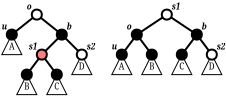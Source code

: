 <?xml version="1.0"?>
<diagram xmlns:dia="http://www.lysator.liu.se/~alla/dia/">
  <diagramdata>
    <attribute name="background">
      <color val="#ffffff"/>
    </attribute>
    <attribute name="paper">
      <composite type="paper">
        <attribute name="name">
          <string>#A4#</string>
        </attribute>
        <attribute name="tmargin">
          <real val="2.82"/>
        </attribute>
        <attribute name="bmargin">
          <real val="2.82"/>
        </attribute>
        <attribute name="lmargin">
          <real val="2.82"/>
        </attribute>
        <attribute name="rmargin">
          <real val="2.82"/>
        </attribute>
        <attribute name="is_portrait">
          <boolean val="true"/>
        </attribute>
        <attribute name="scaling">
          <real val="1"/>
        </attribute>
        <attribute name="fitto">
          <boolean val="false"/>
        </attribute>
      </composite>
    </attribute>
    <attribute name="grid">
      <composite type="grid">
        <attribute name="width_x">
          <real val="0.25"/>
        </attribute>
        <attribute name="width_y">
          <real val="0.25"/>
        </attribute>
        <attribute name="visible_x">
          <int val="2"/>
        </attribute>
        <attribute name="visible_y">
          <int val="2"/>
        </attribute>
      </composite>
    </attribute>
    <attribute name="guides">
      <composite type="guides">
        <attribute name="hguides"/>
        <attribute name="vguides"/>
      </composite>
    </attribute>
  </diagramdata>
  <layer name="Background" visible="true">
    <object type="Standard - Line" version="0" id="O0">
      <attribute name="obj_pos">
        <point val="2.5,3.75"/>
      </attribute>
      <attribute name="obj_bb">
        <rectangle val="1.7,3.7;2.55,4.8"/>
      </attribute>
      <attribute name="conn_endpoints">
        <point val="2.5,3.75"/>
        <point val="1.75,4.75"/>
      </attribute>
      <attribute name="numcp">
        <int val="1"/>
      </attribute>
      <connections>
        <connection handle="1" to="O31" connection="0"/>
      </connections>
    </object>
    <object type="Standard - Line" version="0" id="O1">
      <attribute name="obj_pos">
        <point val="2.25,1.75"/>
      </attribute>
      <attribute name="obj_bb">
        <rectangle val="0.95,1.7;2.3,2.8"/>
      </attribute>
      <attribute name="conn_endpoints">
        <point val="2.25,1.75"/>
        <point val="1,2.75"/>
      </attribute>
      <attribute name="numcp">
        <int val="1"/>
      </attribute>
      <connections>
        <connection handle="1" to="O2" connection="0"/>
      </connections>
    </object>
    <object type="Standard - Polygon" version="0" id="O2">
      <attribute name="obj_pos">
        <point val="1,2.75"/>
      </attribute>
      <attribute name="obj_bb">
        <rectangle val="0.475,2.725;1.525,3.775"/>
      </attribute>
      <attribute name="poly_points">
        <point val="1,2.75"/>
        <point val="1.5,3.75"/>
        <point val="0.5,3.75"/>
      </attribute>
      <attribute name="line_width">
        <real val="0.05"/>
      </attribute>
      <attribute name="show_background">
        <boolean val="true"/>
      </attribute>
    </object>
    <object type="Standard - Text" version="0" id="O3">
      <attribute name="obj_pos">
        <point val="1,3.5"/>
      </attribute>
      <attribute name="obj_bb">
        <rectangle val="0.718,3.103;1.282,3.603"/>
      </attribute>
      <attribute name="text">
        <composite type="text">
          <attribute name="string">
            <string>#A#</string>
          </attribute>
          <attribute name="font">
            <font name="Times-Roman"/>
          </attribute>
          <attribute name="height">
            <real val="0.5"/>
          </attribute>
          <attribute name="pos">
            <point val="1,3.5"/>
          </attribute>
          <attribute name="color">
            <color val="#000000"/>
          </attribute>
          <attribute name="alignment">
            <enum val="1"/>
          </attribute>
        </composite>
      </attribute>
    </object>
    <object type="Standard - Line" version="0" id="O4">
      <attribute name="obj_pos">
        <point val="3.5,2.75"/>
      </attribute>
      <attribute name="obj_bb">
        <rectangle val="2.2,1.7;3.55,2.8"/>
      </attribute>
      <attribute name="conn_endpoints">
        <point val="3.5,2.75"/>
        <point val="2.25,1.75"/>
      </attribute>
      <attribute name="numcp">
        <int val="1"/>
      </attribute>
    </object>
    <object type="Standard - Polygon" version="0" id="O5">
      <attribute name="obj_pos">
        <point val="8,3.75"/>
      </attribute>
      <attribute name="obj_bb">
        <rectangle val="7.475,3.725;8.525,4.775"/>
      </attribute>
      <attribute name="poly_points">
        <point val="8,3.75"/>
        <point val="8.5,4.75"/>
        <point val="7.5,4.75"/>
      </attribute>
      <attribute name="line_width">
        <real val="0.05"/>
      </attribute>
      <attribute name="show_background">
        <boolean val="true"/>
      </attribute>
    </object>
    <object type="Standard - Polygon" version="0" id="O6">
      <attribute name="obj_pos">
        <point val="9.5,3.75"/>
      </attribute>
      <attribute name="obj_bb">
        <rectangle val="8.975,3.725;10.025,4.775"/>
      </attribute>
      <attribute name="poly_points">
        <point val="9.5,3.75"/>
        <point val="10,4.75"/>
        <point val="9,4.75"/>
      </attribute>
      <attribute name="line_width">
        <real val="0.05"/>
      </attribute>
      <attribute name="show_background">
        <boolean val="true"/>
      </attribute>
    </object>
    <object type="Standard - Polygon" version="0" id="O7">
      <attribute name="obj_pos">
        <point val="11,3.75"/>
      </attribute>
      <attribute name="obj_bb">
        <rectangle val="10.475,3.725;11.525,4.775"/>
      </attribute>
      <attribute name="poly_points">
        <point val="11,3.75"/>
        <point val="11.5,4.75"/>
        <point val="10.5,4.75"/>
      </attribute>
      <attribute name="line_width">
        <real val="0.05"/>
      </attribute>
      <attribute name="show_background">
        <boolean val="true"/>
      </attribute>
    </object>
    <object type="Standard - Line" version="0" id="O8">
      <attribute name="obj_pos">
        <point val="7.25,2.75"/>
      </attribute>
      <attribute name="obj_bb">
        <rectangle val="6.45,2.7;7.3,3.8"/>
      </attribute>
      <attribute name="conn_endpoints">
        <point val="7.25,2.75"/>
        <point val="6.5,3.75"/>
      </attribute>
      <attribute name="numcp">
        <int val="1"/>
      </attribute>
      <connections>
        <connection handle="1" to="O14" connection="0"/>
      </connections>
    </object>
    <object type="Standard - Line" version="0" id="O9">
      <attribute name="obj_pos">
        <point val="7.25,2.75"/>
      </attribute>
      <attribute name="obj_bb">
        <rectangle val="7.2,2.7;8.05,3.8"/>
      </attribute>
      <attribute name="conn_endpoints">
        <point val="7.25,2.75"/>
        <point val="8,3.75"/>
      </attribute>
      <attribute name="numcp">
        <int val="1"/>
      </attribute>
      <connections>
        <connection handle="1" to="O5" connection="0"/>
      </connections>
    </object>
    <object type="Standard - Ellipse" version="0" id="O10">
      <attribute name="obj_pos">
        <point val="7.75,3.5"/>
      </attribute>
      <attribute name="obj_bb">
        <rectangle val="7.7,3.45;8.3,4.05"/>
      </attribute>
      <attribute name="elem_corner">
        <point val="7.75,3.5"/>
      </attribute>
      <attribute name="elem_width">
        <real val="0.5"/>
      </attribute>
      <attribute name="elem_height">
        <real val="0.5"/>
      </attribute>
      <attribute name="inner_color">
        <color val="#000000"/>
      </attribute>
    </object>
    <object type="Standard - Text" version="0" id="O11">
      <attribute name="obj_pos">
        <point val="11,4.5"/>
      </attribute>
      <attribute name="obj_bb">
        <rectangle val="10.718,4.103;11.282,4.603"/>
      </attribute>
      <attribute name="text">
        <composite type="text">
          <attribute name="string">
            <string>#D#</string>
          </attribute>
          <attribute name="font">
            <font name="Times-Roman"/>
          </attribute>
          <attribute name="height">
            <real val="0.5"/>
          </attribute>
          <attribute name="pos">
            <point val="11,4.5"/>
          </attribute>
          <attribute name="color">
            <color val="#000000"/>
          </attribute>
          <attribute name="alignment">
            <enum val="1"/>
          </attribute>
        </composite>
      </attribute>
    </object>
    <object type="Standard - Text" version="0" id="O12">
      <attribute name="obj_pos">
        <point val="9.5,4.5"/>
      </attribute>
      <attribute name="obj_bb">
        <rectangle val="9.233,4.103;9.767,4.603"/>
      </attribute>
      <attribute name="text">
        <composite type="text">
          <attribute name="string">
            <string>#C#</string>
          </attribute>
          <attribute name="font">
            <font name="Times-Roman"/>
          </attribute>
          <attribute name="height">
            <real val="0.5"/>
          </attribute>
          <attribute name="pos">
            <point val="9.5,4.5"/>
          </attribute>
          <attribute name="color">
            <color val="#000000"/>
          </attribute>
          <attribute name="alignment">
            <enum val="1"/>
          </attribute>
        </composite>
      </attribute>
    </object>
    <object type="Standard - Text" version="0" id="O13">
      <attribute name="obj_pos">
        <point val="8,4.5"/>
      </attribute>
      <attribute name="obj_bb">
        <rectangle val="7.733,4.103;8.267,4.603"/>
      </attribute>
      <attribute name="text">
        <composite type="text">
          <attribute name="string">
            <string>#B#</string>
          </attribute>
          <attribute name="font">
            <font name="Times-Roman"/>
          </attribute>
          <attribute name="height">
            <real val="0.5"/>
          </attribute>
          <attribute name="pos">
            <point val="8,4.5"/>
          </attribute>
          <attribute name="color">
            <color val="#000000"/>
          </attribute>
          <attribute name="alignment">
            <enum val="1"/>
          </attribute>
        </composite>
      </attribute>
    </object>
    <object type="Standard - Polygon" version="0" id="O14">
      <attribute name="obj_pos">
        <point val="6.5,3.75"/>
      </attribute>
      <attribute name="obj_bb">
        <rectangle val="5.975,3.725;7.025,4.775"/>
      </attribute>
      <attribute name="poly_points">
        <point val="6.5,3.75"/>
        <point val="7,4.75"/>
        <point val="6,4.75"/>
      </attribute>
      <attribute name="line_width">
        <real val="0.05"/>
      </attribute>
      <attribute name="show_background">
        <boolean val="true"/>
      </attribute>
    </object>
    <object type="Standard - Text" version="0" id="O15">
      <attribute name="obj_pos">
        <point val="6.5,4.5"/>
      </attribute>
      <attribute name="obj_bb">
        <rectangle val="6.218,4.103;6.782,4.603"/>
      </attribute>
      <attribute name="text">
        <composite type="text">
          <attribute name="string">
            <string>#A#</string>
          </attribute>
          <attribute name="font">
            <font name="Times-Roman"/>
          </attribute>
          <attribute name="height">
            <real val="0.5"/>
          </attribute>
          <attribute name="pos">
            <point val="6.5,4.5"/>
          </attribute>
          <attribute name="color">
            <color val="#000000"/>
          </attribute>
          <attribute name="alignment">
            <enum val="1"/>
          </attribute>
        </composite>
      </attribute>
    </object>
    <object type="Standard - Line" version="0" id="O16">
      <attribute name="obj_pos">
        <point val="10.25,2.75"/>
      </attribute>
      <attribute name="obj_bb">
        <rectangle val="9.45,2.7;10.3,3.8"/>
      </attribute>
      <attribute name="conn_endpoints">
        <point val="10.25,2.75"/>
        <point val="9.5,3.75"/>
      </attribute>
      <attribute name="numcp">
        <int val="1"/>
      </attribute>
      <connections>
        <connection handle="1" to="O6" connection="0"/>
      </connections>
    </object>
    <object type="Standard - Line" version="0" id="O17">
      <attribute name="obj_pos">
        <point val="10.25,2.75"/>
      </attribute>
      <attribute name="obj_bb">
        <rectangle val="10.2,2.7;11.05,3.8"/>
      </attribute>
      <attribute name="conn_endpoints">
        <point val="10.25,2.75"/>
        <point val="11,3.75"/>
      </attribute>
      <attribute name="numcp">
        <int val="1"/>
      </attribute>
      <connections>
        <connection handle="1" to="O7" connection="0"/>
      </connections>
    </object>
    <object type="Standard - Text" version="0" id="O18">
      <attribute name="obj_pos">
        <point val="10.5,2.5"/>
      </attribute>
      <attribute name="obj_bb">
        <rectangle val="10.5,2.103;10.942,2.603"/>
      </attribute>
      <attribute name="text">
        <composite type="text">
          <attribute name="string">
            <string>#b#</string>
          </attribute>
          <attribute name="font">
            <font name="Times-BoldItalic"/>
          </attribute>
          <attribute name="height">
            <real val="0.5"/>
          </attribute>
          <attribute name="pos">
            <point val="10.5,2.5"/>
          </attribute>
          <attribute name="color">
            <color val="#000000"/>
          </attribute>
          <attribute name="alignment">
            <enum val="0"/>
          </attribute>
        </composite>
      </attribute>
    </object>
    <object type="Standard - Line" version="0" id="O19">
      <attribute name="obj_pos">
        <point val="8.75,1.75"/>
      </attribute>
      <attribute name="obj_bb">
        <rectangle val="7.2,1.7;8.8,2.8"/>
      </attribute>
      <attribute name="conn_endpoints">
        <point val="8.75,1.75"/>
        <point val="7.25,2.75"/>
      </attribute>
      <attribute name="numcp">
        <int val="1"/>
      </attribute>
    </object>
    <object type="Standard - Line" version="0" id="O20">
      <attribute name="obj_pos">
        <point val="8.75,1.75"/>
      </attribute>
      <attribute name="obj_bb">
        <rectangle val="8.7,1.7;10.3,2.8"/>
      </attribute>
      <attribute name="conn_endpoints">
        <point val="8.75,1.75"/>
        <point val="10.25,2.75"/>
      </attribute>
      <attribute name="numcp">
        <int val="1"/>
      </attribute>
    </object>
    <object type="Standard - Ellipse" version="0" id="O21">
      <attribute name="obj_pos">
        <point val="7,2.5"/>
      </attribute>
      <attribute name="obj_bb">
        <rectangle val="6.95,2.45;7.55,3.05"/>
      </attribute>
      <attribute name="elem_corner">
        <point val="7,2.5"/>
      </attribute>
      <attribute name="elem_width">
        <real val="0.5"/>
      </attribute>
      <attribute name="elem_height">
        <real val="0.5"/>
      </attribute>
      <attribute name="inner_color">
        <color val="#000000"/>
      </attribute>
    </object>
    <object type="Standard - Text" version="0" id="O22">
      <attribute name="obj_pos">
        <point val="9,1.5"/>
      </attribute>
      <attribute name="obj_bb">
        <rectangle val="9,1.103;9.639,1.603"/>
      </attribute>
      <attribute name="text">
        <composite type="text">
          <attribute name="string">
            <string>#s1#</string>
          </attribute>
          <attribute name="font">
            <font name="Times-BoldItalic"/>
          </attribute>
          <attribute name="height">
            <real val="0.5"/>
          </attribute>
          <attribute name="pos">
            <point val="9,1.5"/>
          </attribute>
          <attribute name="color">
            <color val="#000000"/>
          </attribute>
          <attribute name="alignment">
            <enum val="0"/>
          </attribute>
        </composite>
      </attribute>
    </object>
    <object type="Standard - Text" version="0" id="O23">
      <attribute name="obj_pos">
        <point val="7,2.5"/>
      </attribute>
      <attribute name="obj_bb">
        <rectangle val="6.558,2.103;7,2.603"/>
      </attribute>
      <attribute name="text">
        <composite type="text">
          <attribute name="string">
            <string>#o#</string>
          </attribute>
          <attribute name="font">
            <font name="Times-BoldItalic"/>
          </attribute>
          <attribute name="height">
            <real val="0.5"/>
          </attribute>
          <attribute name="pos">
            <point val="7,2.5"/>
          </attribute>
          <attribute name="color">
            <color val="#000000"/>
          </attribute>
          <attribute name="alignment">
            <enum val="2"/>
          </attribute>
        </composite>
      </attribute>
    </object>
    <object type="Standard - Text" version="0" id="O24">
      <attribute name="obj_pos">
        <point val="11.25,3.5"/>
      </attribute>
      <attribute name="obj_bb">
        <rectangle val="11.25,3.103;11.889,3.603"/>
      </attribute>
      <attribute name="text">
        <composite type="text">
          <attribute name="string">
            <string>#s2#</string>
          </attribute>
          <attribute name="font">
            <font name="Times-BoldItalic"/>
          </attribute>
          <attribute name="height">
            <real val="0.5"/>
          </attribute>
          <attribute name="pos">
            <point val="11.25,3.5"/>
          </attribute>
          <attribute name="color">
            <color val="#000000"/>
          </attribute>
          <attribute name="alignment">
            <enum val="0"/>
          </attribute>
        </composite>
      </attribute>
    </object>
    <object type="Standard - Ellipse" version="0" id="O25">
      <attribute name="obj_pos">
        <point val="9.25,3.5"/>
      </attribute>
      <attribute name="obj_bb">
        <rectangle val="9.2,3.45;9.8,4.05"/>
      </attribute>
      <attribute name="elem_corner">
        <point val="9.25,3.5"/>
      </attribute>
      <attribute name="elem_width">
        <real val="0.5"/>
      </attribute>
      <attribute name="elem_height">
        <real val="0.5"/>
      </attribute>
      <attribute name="inner_color">
        <color val="#000000"/>
      </attribute>
    </object>
    <object type="Standard - Ellipse" version="0" id="O26">
      <attribute name="obj_pos">
        <point val="10,2.5"/>
      </attribute>
      <attribute name="obj_bb">
        <rectangle val="9.95,2.45;10.55,3.05"/>
      </attribute>
      <attribute name="elem_corner">
        <point val="10,2.5"/>
      </attribute>
      <attribute name="elem_width">
        <real val="0.5"/>
      </attribute>
      <attribute name="elem_height">
        <real val="0.5"/>
      </attribute>
      <attribute name="inner_color">
        <color val="#000000"/>
      </attribute>
    </object>
    <object type="Standard - Ellipse" version="0" id="O27">
      <attribute name="obj_pos">
        <point val="6.25,3.5"/>
      </attribute>
      <attribute name="obj_bb">
        <rectangle val="6.2,3.45;6.8,4.05"/>
      </attribute>
      <attribute name="elem_corner">
        <point val="6.25,3.5"/>
      </attribute>
      <attribute name="elem_width">
        <real val="0.5"/>
      </attribute>
      <attribute name="elem_height">
        <real val="0.5"/>
      </attribute>
      <attribute name="inner_color">
        <color val="#000000"/>
      </attribute>
    </object>
    <object type="Standard - Text" version="0" id="O28">
      <attribute name="obj_pos">
        <point val="6.25,3.5"/>
      </attribute>
      <attribute name="obj_bb">
        <rectangle val="5.777,3.103;6.25,3.603"/>
      </attribute>
      <attribute name="text">
        <composite type="text">
          <attribute name="string">
            <string>#u#</string>
          </attribute>
          <attribute name="font">
            <font name="Times-BoldItalic"/>
          </attribute>
          <attribute name="height">
            <real val="0.5"/>
          </attribute>
          <attribute name="pos">
            <point val="6.25,3.5"/>
          </attribute>
          <attribute name="color">
            <color val="#000000"/>
          </attribute>
          <attribute name="alignment">
            <enum val="2"/>
          </attribute>
        </composite>
      </attribute>
    </object>
    <object type="Standard - Ellipse" version="0" id="O29">
      <attribute name="obj_pos">
        <point val="8.5,1.5"/>
      </attribute>
      <attribute name="obj_bb">
        <rectangle val="8.45,1.45;9.05,2.05"/>
      </attribute>
      <attribute name="elem_corner">
        <point val="8.5,1.5"/>
      </attribute>
      <attribute name="elem_width">
        <real val="0.5"/>
      </attribute>
      <attribute name="elem_height">
        <real val="0.5"/>
      </attribute>
      <attribute name="inner_color">
        <color val="#fffefe"/>
      </attribute>
    </object>
    <object type="Standard - Ellipse" version="0" id="O30">
      <attribute name="obj_pos">
        <point val="10.75,3.5"/>
      </attribute>
      <attribute name="obj_bb">
        <rectangle val="10.7,3.45;11.3,4.05"/>
      </attribute>
      <attribute name="elem_corner">
        <point val="10.75,3.5"/>
      </attribute>
      <attribute name="elem_width">
        <real val="0.5"/>
      </attribute>
      <attribute name="elem_height">
        <real val="0.5"/>
      </attribute>
      <attribute name="inner_color">
        <color val="#fffefe"/>
      </attribute>
    </object>
    <object type="Standard - Polygon" version="0" id="O31">
      <attribute name="obj_pos">
        <point val="1.75,4.75"/>
      </attribute>
      <attribute name="obj_bb">
        <rectangle val="1.225,4.725;2.275,5.775"/>
      </attribute>
      <attribute name="poly_points">
        <point val="1.75,4.75"/>
        <point val="2.25,5.75"/>
        <point val="1.25,5.75"/>
      </attribute>
      <attribute name="line_width">
        <real val="0.05"/>
      </attribute>
      <attribute name="show_background">
        <boolean val="true"/>
      </attribute>
    </object>
    <object type="Standard - Text" version="0" id="O32">
      <attribute name="obj_pos">
        <point val="1.75,5.5"/>
      </attribute>
      <attribute name="obj_bb">
        <rectangle val="1.483,5.103;2.017,5.603"/>
      </attribute>
      <attribute name="text">
        <composite type="text">
          <attribute name="string">
            <string>#B#</string>
          </attribute>
          <attribute name="font">
            <font name="Times-Roman"/>
          </attribute>
          <attribute name="height">
            <real val="0.5"/>
          </attribute>
          <attribute name="pos">
            <point val="1.75,5.5"/>
          </attribute>
          <attribute name="color">
            <color val="#000000"/>
          </attribute>
          <attribute name="alignment">
            <enum val="1"/>
          </attribute>
        </composite>
      </attribute>
    </object>
    <object type="Standard - Polygon" version="0" id="O33">
      <attribute name="obj_pos">
        <point val="4.5,3.75"/>
      </attribute>
      <attribute name="obj_bb">
        <rectangle val="3.975,3.725;5.025,4.775"/>
      </attribute>
      <attribute name="poly_points">
        <point val="4.5,3.75"/>
        <point val="5,4.75"/>
        <point val="4,4.75"/>
      </attribute>
      <attribute name="line_width">
        <real val="0.05"/>
      </attribute>
      <attribute name="show_background">
        <boolean val="true"/>
      </attribute>
    </object>
    <object type="Standard - Text" version="0" id="O34">
      <attribute name="obj_pos">
        <point val="4.5,4.5"/>
      </attribute>
      <attribute name="obj_bb">
        <rectangle val="4.218,4.103;4.782,4.603"/>
      </attribute>
      <attribute name="text">
        <composite type="text">
          <attribute name="string">
            <string>#D#</string>
          </attribute>
          <attribute name="font">
            <font name="Times-Roman"/>
          </attribute>
          <attribute name="height">
            <real val="0.5"/>
          </attribute>
          <attribute name="pos">
            <point val="4.5,4.5"/>
          </attribute>
          <attribute name="color">
            <color val="#000000"/>
          </attribute>
          <attribute name="alignment">
            <enum val="1"/>
          </attribute>
        </composite>
      </attribute>
    </object>
    <object type="Standard - Polygon" version="0" id="O35">
      <attribute name="obj_pos">
        <point val="3.25,4.75"/>
      </attribute>
      <attribute name="obj_bb">
        <rectangle val="2.725,4.725;3.775,5.775"/>
      </attribute>
      <attribute name="poly_points">
        <point val="3.25,4.75"/>
        <point val="3.75,5.75"/>
        <point val="2.75,5.75"/>
      </attribute>
      <attribute name="line_width">
        <real val="0.05"/>
      </attribute>
      <attribute name="show_background">
        <boolean val="true"/>
      </attribute>
    </object>
    <object type="Standard - Text" version="0" id="O36">
      <attribute name="obj_pos">
        <point val="3.25,5.5"/>
      </attribute>
      <attribute name="obj_bb">
        <rectangle val="2.983,5.103;3.517,5.603"/>
      </attribute>
      <attribute name="text">
        <composite type="text">
          <attribute name="string">
            <string>#C#</string>
          </attribute>
          <attribute name="font">
            <font name="Times-Roman"/>
          </attribute>
          <attribute name="height">
            <real val="0.5"/>
          </attribute>
          <attribute name="pos">
            <point val="3.25,5.5"/>
          </attribute>
          <attribute name="color">
            <color val="#000000"/>
          </attribute>
          <attribute name="alignment">
            <enum val="1"/>
          </attribute>
        </composite>
      </attribute>
    </object>
    <object type="Standard - Line" version="0" id="O37">
      <attribute name="obj_pos">
        <point val="3.5,2.75"/>
      </attribute>
      <attribute name="obj_bb">
        <rectangle val="2.45,2.7;3.55,3.8"/>
      </attribute>
      <attribute name="conn_endpoints">
        <point val="3.5,2.75"/>
        <point val="2.5,3.75"/>
      </attribute>
      <attribute name="numcp">
        <int val="1"/>
      </attribute>
    </object>
    <object type="Standard - Line" version="0" id="O38">
      <attribute name="obj_pos">
        <point val="4.5,3.75"/>
      </attribute>
      <attribute name="obj_bb">
        <rectangle val="3.45,2.7;4.55,3.8"/>
      </attribute>
      <attribute name="conn_endpoints">
        <point val="4.5,3.75"/>
        <point val="3.5,2.75"/>
      </attribute>
      <attribute name="numcp">
        <int val="1"/>
      </attribute>
      <connections>
        <connection handle="0" to="O33" connection="0"/>
      </connections>
    </object>
    <object type="Standard - Ellipse" version="0" id="O39">
      <attribute name="obj_pos">
        <point val="1.5,4.5"/>
      </attribute>
      <attribute name="obj_bb">
        <rectangle val="1.45,4.45;2.05,5.05"/>
      </attribute>
      <attribute name="elem_corner">
        <point val="1.5,4.5"/>
      </attribute>
      <attribute name="elem_width">
        <real val="0.5"/>
      </attribute>
      <attribute name="elem_height">
        <real val="0.5"/>
      </attribute>
      <attribute name="inner_color">
        <color val="#000000"/>
      </attribute>
    </object>
    <object type="Standard - Line" version="0" id="O40">
      <attribute name="obj_pos">
        <point val="2.5,3.75"/>
      </attribute>
      <attribute name="obj_bb">
        <rectangle val="2.45,3.7;3.3,4.8"/>
      </attribute>
      <attribute name="conn_endpoints">
        <point val="2.5,3.75"/>
        <point val="3.25,4.75"/>
      </attribute>
      <attribute name="numcp">
        <int val="1"/>
      </attribute>
      <connections>
        <connection handle="1" to="O35" connection="0"/>
      </connections>
    </object>
    <object type="Standard - Ellipse" version="0" id="O41">
      <attribute name="obj_pos">
        <point val="3,4.5"/>
      </attribute>
      <attribute name="obj_bb">
        <rectangle val="2.95,4.45;3.55,5.05"/>
      </attribute>
      <attribute name="elem_corner">
        <point val="3,4.5"/>
      </attribute>
      <attribute name="elem_width">
        <real val="0.5"/>
      </attribute>
      <attribute name="elem_height">
        <real val="0.5"/>
      </attribute>
      <attribute name="inner_color">
        <color val="#000000"/>
      </attribute>
    </object>
    <object type="Standard - Text" version="0" id="O42">
      <attribute name="obj_pos">
        <point val="4.75,3.5"/>
      </attribute>
      <attribute name="obj_bb">
        <rectangle val="4.75,3.103;5.389,3.603"/>
      </attribute>
      <attribute name="text">
        <composite type="text">
          <attribute name="string">
            <string>#s2#</string>
          </attribute>
          <attribute name="font">
            <font name="Times-BoldItalic"/>
          </attribute>
          <attribute name="height">
            <real val="0.5"/>
          </attribute>
          <attribute name="pos">
            <point val="4.75,3.5"/>
          </attribute>
          <attribute name="color">
            <color val="#000000"/>
          </attribute>
          <attribute name="alignment">
            <enum val="0"/>
          </attribute>
        </composite>
      </attribute>
    </object>
    <object type="Standard - Text" version="0" id="O43">
      <attribute name="obj_pos">
        <point val="0.75,2.5"/>
      </attribute>
      <attribute name="obj_bb">
        <rectangle val="0.277,2.103;0.75,2.603"/>
      </attribute>
      <attribute name="text">
        <composite type="text">
          <attribute name="string">
            <string>#u#</string>
          </attribute>
          <attribute name="font">
            <font name="Times-BoldItalic"/>
          </attribute>
          <attribute name="height">
            <real val="0.5"/>
          </attribute>
          <attribute name="pos">
            <point val="0.75,2.5"/>
          </attribute>
          <attribute name="color">
            <color val="#000000"/>
          </attribute>
          <attribute name="alignment">
            <enum val="2"/>
          </attribute>
        </composite>
      </attribute>
    </object>
    <object type="Standard - Ellipse" version="0" id="O44">
      <attribute name="obj_pos">
        <point val="0.75,2.5"/>
      </attribute>
      <attribute name="obj_bb">
        <rectangle val="0.7,2.45;1.3,3.05"/>
      </attribute>
      <attribute name="elem_corner">
        <point val="0.75,2.5"/>
      </attribute>
      <attribute name="elem_width">
        <real val="0.5"/>
      </attribute>
      <attribute name="elem_height">
        <real val="0.5"/>
      </attribute>
      <attribute name="inner_color">
        <color val="#000000"/>
      </attribute>
    </object>
    <object type="Standard - Ellipse" version="0" id="O45">
      <attribute name="obj_pos">
        <point val="2,1.5"/>
      </attribute>
      <attribute name="obj_bb">
        <rectangle val="1.95,1.45;2.55,2.05"/>
      </attribute>
      <attribute name="elem_corner">
        <point val="2,1.5"/>
      </attribute>
      <attribute name="elem_width">
        <real val="0.5"/>
      </attribute>
      <attribute name="elem_height">
        <real val="0.5"/>
      </attribute>
      <attribute name="inner_color">
        <color val="#fffefe"/>
      </attribute>
    </object>
    <object type="Standard - Text" version="0" id="O46">
      <attribute name="obj_pos">
        <point val="2,1.5"/>
      </attribute>
      <attribute name="obj_bb">
        <rectangle val="1.558,1.103;2,1.603"/>
      </attribute>
      <attribute name="text">
        <composite type="text">
          <attribute name="string">
            <string>#o#</string>
          </attribute>
          <attribute name="font">
            <font name="Times-BoldItalic"/>
          </attribute>
          <attribute name="height">
            <real val="0.5"/>
          </attribute>
          <attribute name="pos">
            <point val="2,1.5"/>
          </attribute>
          <attribute name="color">
            <color val="#000000"/>
          </attribute>
          <attribute name="alignment">
            <enum val="2"/>
          </attribute>
        </composite>
      </attribute>
    </object>
    <object type="Standard - Text" version="0" id="O47">
      <attribute name="obj_pos">
        <point val="3.75,2.5"/>
      </attribute>
      <attribute name="obj_bb">
        <rectangle val="3.75,2.103;4.192,2.603"/>
      </attribute>
      <attribute name="text">
        <composite type="text">
          <attribute name="string">
            <string>#b#</string>
          </attribute>
          <attribute name="font">
            <font name="Times-BoldItalic"/>
          </attribute>
          <attribute name="height">
            <real val="0.5"/>
          </attribute>
          <attribute name="pos">
            <point val="3.75,2.5"/>
          </attribute>
          <attribute name="color">
            <color val="#000000"/>
          </attribute>
          <attribute name="alignment">
            <enum val="0"/>
          </attribute>
        </composite>
      </attribute>
    </object>
    <object type="Standard - Ellipse" version="0" id="O48">
      <attribute name="obj_pos">
        <point val="3.25,2.5"/>
      </attribute>
      <attribute name="obj_bb">
        <rectangle val="3.2,2.45;3.8,3.05"/>
      </attribute>
      <attribute name="elem_corner">
        <point val="3.25,2.5"/>
      </attribute>
      <attribute name="elem_width">
        <real val="0.5"/>
      </attribute>
      <attribute name="elem_height">
        <real val="0.5"/>
      </attribute>
      <attribute name="inner_color">
        <color val="#000000"/>
      </attribute>
    </object>
    <object type="Standard - Ellipse" version="0" id="O49">
      <attribute name="obj_pos">
        <point val="4.25,3.5"/>
      </attribute>
      <attribute name="obj_bb">
        <rectangle val="4.2,3.45;4.8,4.05"/>
      </attribute>
      <attribute name="elem_corner">
        <point val="4.25,3.5"/>
      </attribute>
      <attribute name="elem_width">
        <real val="0.5"/>
      </attribute>
      <attribute name="elem_height">
        <real val="0.5"/>
      </attribute>
      <attribute name="inner_color">
        <color val="#fffefe"/>
      </attribute>
    </object>
    <object type="Standard - Text" version="0" id="O50">
      <attribute name="obj_pos">
        <point val="2.25,3.5"/>
      </attribute>
      <attribute name="obj_bb">
        <rectangle val="1.611,3.103;2.25,3.603"/>
      </attribute>
      <attribute name="text">
        <composite type="text">
          <attribute name="string">
            <string>#s1#</string>
          </attribute>
          <attribute name="font">
            <font name="Times-BoldItalic"/>
          </attribute>
          <attribute name="height">
            <real val="0.5"/>
          </attribute>
          <attribute name="pos">
            <point val="2.25,3.5"/>
          </attribute>
          <attribute name="color">
            <color val="#000000"/>
          </attribute>
          <attribute name="alignment">
            <enum val="2"/>
          </attribute>
        </composite>
      </attribute>
    </object>
    <object type="Standard - Ellipse" version="0" id="O51">
      <attribute name="obj_pos">
        <point val="2.25,3.5"/>
      </attribute>
      <attribute name="obj_bb">
        <rectangle val="2.2,3.45;2.8,4.05"/>
      </attribute>
      <attribute name="elem_corner">
        <point val="2.25,3.5"/>
      </attribute>
      <attribute name="elem_width">
        <real val="0.5"/>
      </attribute>
      <attribute name="elem_height">
        <real val="0.5"/>
      </attribute>
      <attribute name="inner_color">
        <color val="#ff7f7f"/>
      </attribute>
    </object>
  </layer>
</diagram>
